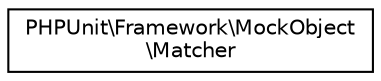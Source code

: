 digraph "Graphical Class Hierarchy"
{
  edge [fontname="Helvetica",fontsize="10",labelfontname="Helvetica",labelfontsize="10"];
  node [fontname="Helvetica",fontsize="10",shape=record];
  rankdir="LR";
  Node0 [label="PHPUnit\\Framework\\MockObject\l\\Matcher",height=0.2,width=0.4,color="black", fillcolor="white", style="filled",URL="$classPHPUnit_1_1Framework_1_1MockObject_1_1Matcher.html"];
}
